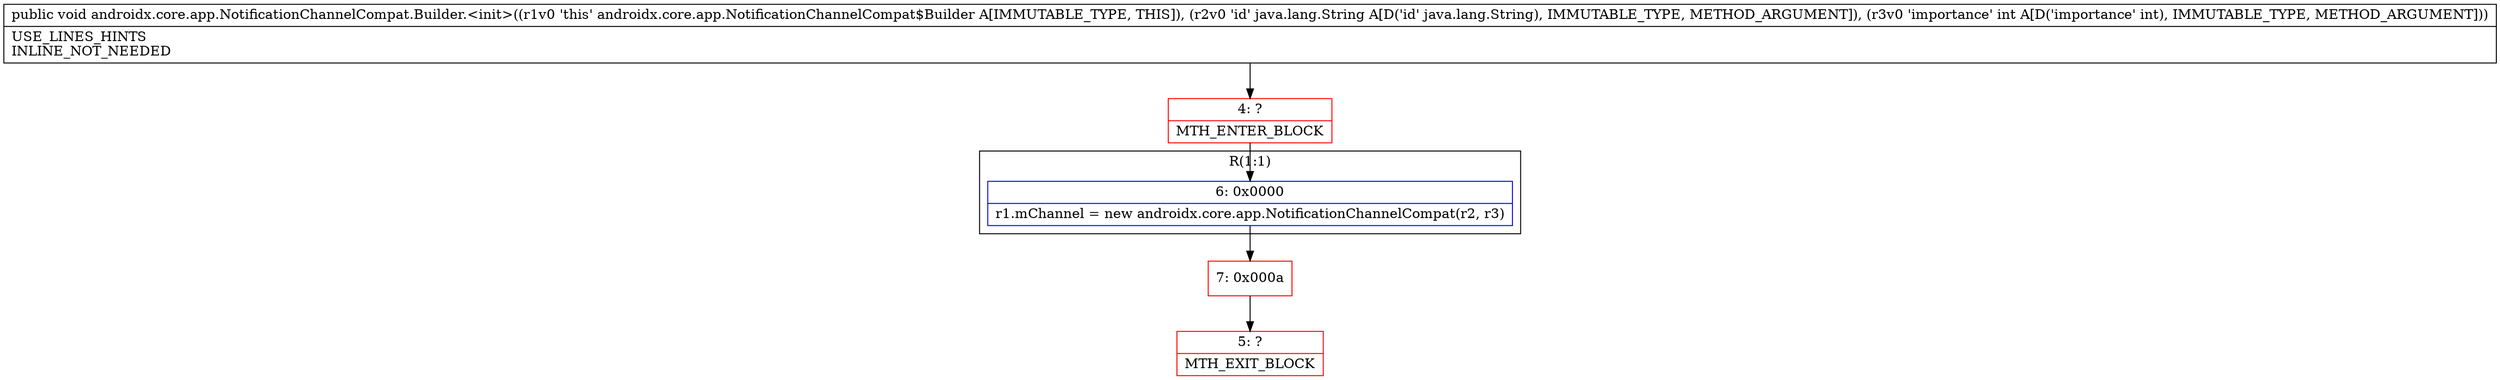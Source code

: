 digraph "CFG forandroidx.core.app.NotificationChannelCompat.Builder.\<init\>(Ljava\/lang\/String;I)V" {
subgraph cluster_Region_302821078 {
label = "R(1:1)";
node [shape=record,color=blue];
Node_6 [shape=record,label="{6\:\ 0x0000|r1.mChannel = new androidx.core.app.NotificationChannelCompat(r2, r3)\l}"];
}
Node_4 [shape=record,color=red,label="{4\:\ ?|MTH_ENTER_BLOCK\l}"];
Node_7 [shape=record,color=red,label="{7\:\ 0x000a}"];
Node_5 [shape=record,color=red,label="{5\:\ ?|MTH_EXIT_BLOCK\l}"];
MethodNode[shape=record,label="{public void androidx.core.app.NotificationChannelCompat.Builder.\<init\>((r1v0 'this' androidx.core.app.NotificationChannelCompat$Builder A[IMMUTABLE_TYPE, THIS]), (r2v0 'id' java.lang.String A[D('id' java.lang.String), IMMUTABLE_TYPE, METHOD_ARGUMENT]), (r3v0 'importance' int A[D('importance' int), IMMUTABLE_TYPE, METHOD_ARGUMENT]))  | USE_LINES_HINTS\lINLINE_NOT_NEEDED\l}"];
MethodNode -> Node_4;Node_6 -> Node_7;
Node_4 -> Node_6;
Node_7 -> Node_5;
}

